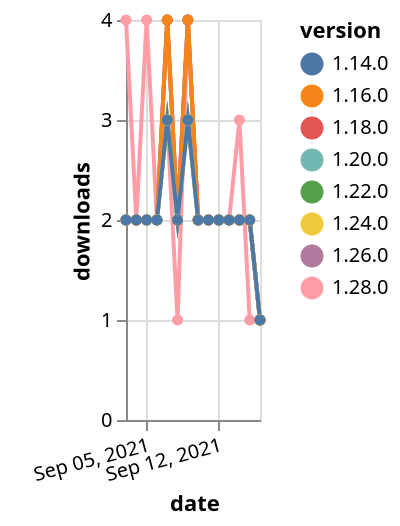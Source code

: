 {"$schema": "https://vega.github.io/schema/vega-lite/v5.json", "description": "A simple bar chart with embedded data.", "data": {"values": [{"date": "2021-09-03", "total": 2165, "delta": 2, "version": "1.18.0"}, {"date": "2021-09-04", "total": 2167, "delta": 2, "version": "1.18.0"}, {"date": "2021-09-05", "total": 2169, "delta": 2, "version": "1.18.0"}, {"date": "2021-09-06", "total": 2171, "delta": 2, "version": "1.18.0"}, {"date": "2021-09-07", "total": 2175, "delta": 4, "version": "1.18.0"}, {"date": "2021-09-08", "total": 2177, "delta": 2, "version": "1.18.0"}, {"date": "2021-09-09", "total": 2181, "delta": 4, "version": "1.18.0"}, {"date": "2021-09-10", "total": 2183, "delta": 2, "version": "1.18.0"}, {"date": "2021-09-11", "total": 2185, "delta": 2, "version": "1.18.0"}, {"date": "2021-09-12", "total": 2187, "delta": 2, "version": "1.18.0"}, {"date": "2021-09-13", "total": 2189, "delta": 2, "version": "1.18.0"}, {"date": "2021-09-14", "total": 2191, "delta": 2, "version": "1.18.0"}, {"date": "2021-09-15", "total": 2193, "delta": 2, "version": "1.18.0"}, {"date": "2021-09-16", "total": 2194, "delta": 1, "version": "1.18.0"}, {"date": "2021-09-03", "total": 1441, "delta": 2, "version": "1.22.0"}, {"date": "2021-09-04", "total": 1443, "delta": 2, "version": "1.22.0"}, {"date": "2021-09-05", "total": 1445, "delta": 2, "version": "1.22.0"}, {"date": "2021-09-06", "total": 1447, "delta": 2, "version": "1.22.0"}, {"date": "2021-09-07", "total": 1450, "delta": 3, "version": "1.22.0"}, {"date": "2021-09-08", "total": 1452, "delta": 2, "version": "1.22.0"}, {"date": "2021-09-09", "total": 1455, "delta": 3, "version": "1.22.0"}, {"date": "2021-09-10", "total": 1457, "delta": 2, "version": "1.22.0"}, {"date": "2021-09-11", "total": 1459, "delta": 2, "version": "1.22.0"}, {"date": "2021-09-12", "total": 1461, "delta": 2, "version": "1.22.0"}, {"date": "2021-09-13", "total": 1463, "delta": 2, "version": "1.22.0"}, {"date": "2021-09-14", "total": 1465, "delta": 2, "version": "1.22.0"}, {"date": "2021-09-15", "total": 1467, "delta": 2, "version": "1.22.0"}, {"date": "2021-09-16", "total": 1468, "delta": 1, "version": "1.22.0"}, {"date": "2021-09-03", "total": 216, "delta": 4, "version": "1.28.0"}, {"date": "2021-09-04", "total": 218, "delta": 2, "version": "1.28.0"}, {"date": "2021-09-05", "total": 222, "delta": 4, "version": "1.28.0"}, {"date": "2021-09-06", "total": 224, "delta": 2, "version": "1.28.0"}, {"date": "2021-09-07", "total": 227, "delta": 3, "version": "1.28.0"}, {"date": "2021-09-08", "total": 228, "delta": 1, "version": "1.28.0"}, {"date": "2021-09-09", "total": 232, "delta": 4, "version": "1.28.0"}, {"date": "2021-09-10", "total": 234, "delta": 2, "version": "1.28.0"}, {"date": "2021-09-11", "total": 236, "delta": 2, "version": "1.28.0"}, {"date": "2021-09-12", "total": 238, "delta": 2, "version": "1.28.0"}, {"date": "2021-09-13", "total": 240, "delta": 2, "version": "1.28.0"}, {"date": "2021-09-14", "total": 243, "delta": 3, "version": "1.28.0"}, {"date": "2021-09-15", "total": 244, "delta": 1, "version": "1.28.0"}, {"date": "2021-09-16", "total": 245, "delta": 1, "version": "1.28.0"}, {"date": "2021-09-03", "total": 675, "delta": 2, "version": "1.26.0"}, {"date": "2021-09-04", "total": 677, "delta": 2, "version": "1.26.0"}, {"date": "2021-09-05", "total": 679, "delta": 2, "version": "1.26.0"}, {"date": "2021-09-06", "total": 681, "delta": 2, "version": "1.26.0"}, {"date": "2021-09-07", "total": 685, "delta": 4, "version": "1.26.0"}, {"date": "2021-09-08", "total": 687, "delta": 2, "version": "1.26.0"}, {"date": "2021-09-09", "total": 691, "delta": 4, "version": "1.26.0"}, {"date": "2021-09-10", "total": 693, "delta": 2, "version": "1.26.0"}, {"date": "2021-09-11", "total": 695, "delta": 2, "version": "1.26.0"}, {"date": "2021-09-12", "total": 697, "delta": 2, "version": "1.26.0"}, {"date": "2021-09-13", "total": 699, "delta": 2, "version": "1.26.0"}, {"date": "2021-09-14", "total": 701, "delta": 2, "version": "1.26.0"}, {"date": "2021-09-15", "total": 703, "delta": 2, "version": "1.26.0"}, {"date": "2021-09-16", "total": 704, "delta": 1, "version": "1.26.0"}, {"date": "2021-09-03", "total": 1655, "delta": 2, "version": "1.20.0"}, {"date": "2021-09-04", "total": 1657, "delta": 2, "version": "1.20.0"}, {"date": "2021-09-05", "total": 1659, "delta": 2, "version": "1.20.0"}, {"date": "2021-09-06", "total": 1661, "delta": 2, "version": "1.20.0"}, {"date": "2021-09-07", "total": 1664, "delta": 3, "version": "1.20.0"}, {"date": "2021-09-08", "total": 1666, "delta": 2, "version": "1.20.0"}, {"date": "2021-09-09", "total": 1669, "delta": 3, "version": "1.20.0"}, {"date": "2021-09-10", "total": 1671, "delta": 2, "version": "1.20.0"}, {"date": "2021-09-11", "total": 1673, "delta": 2, "version": "1.20.0"}, {"date": "2021-09-12", "total": 1675, "delta": 2, "version": "1.20.0"}, {"date": "2021-09-13", "total": 1677, "delta": 2, "version": "1.20.0"}, {"date": "2021-09-14", "total": 1679, "delta": 2, "version": "1.20.0"}, {"date": "2021-09-15", "total": 1681, "delta": 2, "version": "1.20.0"}, {"date": "2021-09-16", "total": 1682, "delta": 1, "version": "1.20.0"}, {"date": "2021-09-03", "total": 2450, "delta": 2, "version": "1.16.0"}, {"date": "2021-09-04", "total": 2452, "delta": 2, "version": "1.16.0"}, {"date": "2021-09-05", "total": 2454, "delta": 2, "version": "1.16.0"}, {"date": "2021-09-06", "total": 2456, "delta": 2, "version": "1.16.0"}, {"date": "2021-09-07", "total": 2460, "delta": 4, "version": "1.16.0"}, {"date": "2021-09-08", "total": 2462, "delta": 2, "version": "1.16.0"}, {"date": "2021-09-09", "total": 2466, "delta": 4, "version": "1.16.0"}, {"date": "2021-09-10", "total": 2468, "delta": 2, "version": "1.16.0"}, {"date": "2021-09-11", "total": 2470, "delta": 2, "version": "1.16.0"}, {"date": "2021-09-12", "total": 2472, "delta": 2, "version": "1.16.0"}, {"date": "2021-09-13", "total": 2474, "delta": 2, "version": "1.16.0"}, {"date": "2021-09-14", "total": 2476, "delta": 2, "version": "1.16.0"}, {"date": "2021-09-15", "total": 2478, "delta": 2, "version": "1.16.0"}, {"date": "2021-09-16", "total": 2479, "delta": 1, "version": "1.16.0"}, {"date": "2021-09-03", "total": 990, "delta": 2, "version": "1.24.0"}, {"date": "2021-09-04", "total": 992, "delta": 2, "version": "1.24.0"}, {"date": "2021-09-05", "total": 994, "delta": 2, "version": "1.24.0"}, {"date": "2021-09-06", "total": 996, "delta": 2, "version": "1.24.0"}, {"date": "2021-09-07", "total": 999, "delta": 3, "version": "1.24.0"}, {"date": "2021-09-08", "total": 1001, "delta": 2, "version": "1.24.0"}, {"date": "2021-09-09", "total": 1004, "delta": 3, "version": "1.24.0"}, {"date": "2021-09-10", "total": 1006, "delta": 2, "version": "1.24.0"}, {"date": "2021-09-11", "total": 1008, "delta": 2, "version": "1.24.0"}, {"date": "2021-09-12", "total": 1010, "delta": 2, "version": "1.24.0"}, {"date": "2021-09-13", "total": 1012, "delta": 2, "version": "1.24.0"}, {"date": "2021-09-14", "total": 1014, "delta": 2, "version": "1.24.0"}, {"date": "2021-09-15", "total": 1016, "delta": 2, "version": "1.24.0"}, {"date": "2021-09-16", "total": 1017, "delta": 1, "version": "1.24.0"}, {"date": "2021-09-03", "total": 2339, "delta": 2, "version": "1.14.0"}, {"date": "2021-09-04", "total": 2341, "delta": 2, "version": "1.14.0"}, {"date": "2021-09-05", "total": 2343, "delta": 2, "version": "1.14.0"}, {"date": "2021-09-06", "total": 2345, "delta": 2, "version": "1.14.0"}, {"date": "2021-09-07", "total": 2348, "delta": 3, "version": "1.14.0"}, {"date": "2021-09-08", "total": 2350, "delta": 2, "version": "1.14.0"}, {"date": "2021-09-09", "total": 2353, "delta": 3, "version": "1.14.0"}, {"date": "2021-09-10", "total": 2355, "delta": 2, "version": "1.14.0"}, {"date": "2021-09-11", "total": 2357, "delta": 2, "version": "1.14.0"}, {"date": "2021-09-12", "total": 2359, "delta": 2, "version": "1.14.0"}, {"date": "2021-09-13", "total": 2361, "delta": 2, "version": "1.14.0"}, {"date": "2021-09-14", "total": 2363, "delta": 2, "version": "1.14.0"}, {"date": "2021-09-15", "total": 2365, "delta": 2, "version": "1.14.0"}, {"date": "2021-09-16", "total": 2366, "delta": 1, "version": "1.14.0"}]}, "width": "container", "mark": {"type": "line", "point": {"filled": true}}, "encoding": {"x": {"field": "date", "type": "temporal", "timeUnit": "yearmonthdate", "title": "date", "axis": {"labelAngle": -15}}, "y": {"field": "delta", "type": "quantitative", "title": "downloads"}, "color": {"field": "version", "type": "nominal"}, "tooltip": {"field": "delta"}}}